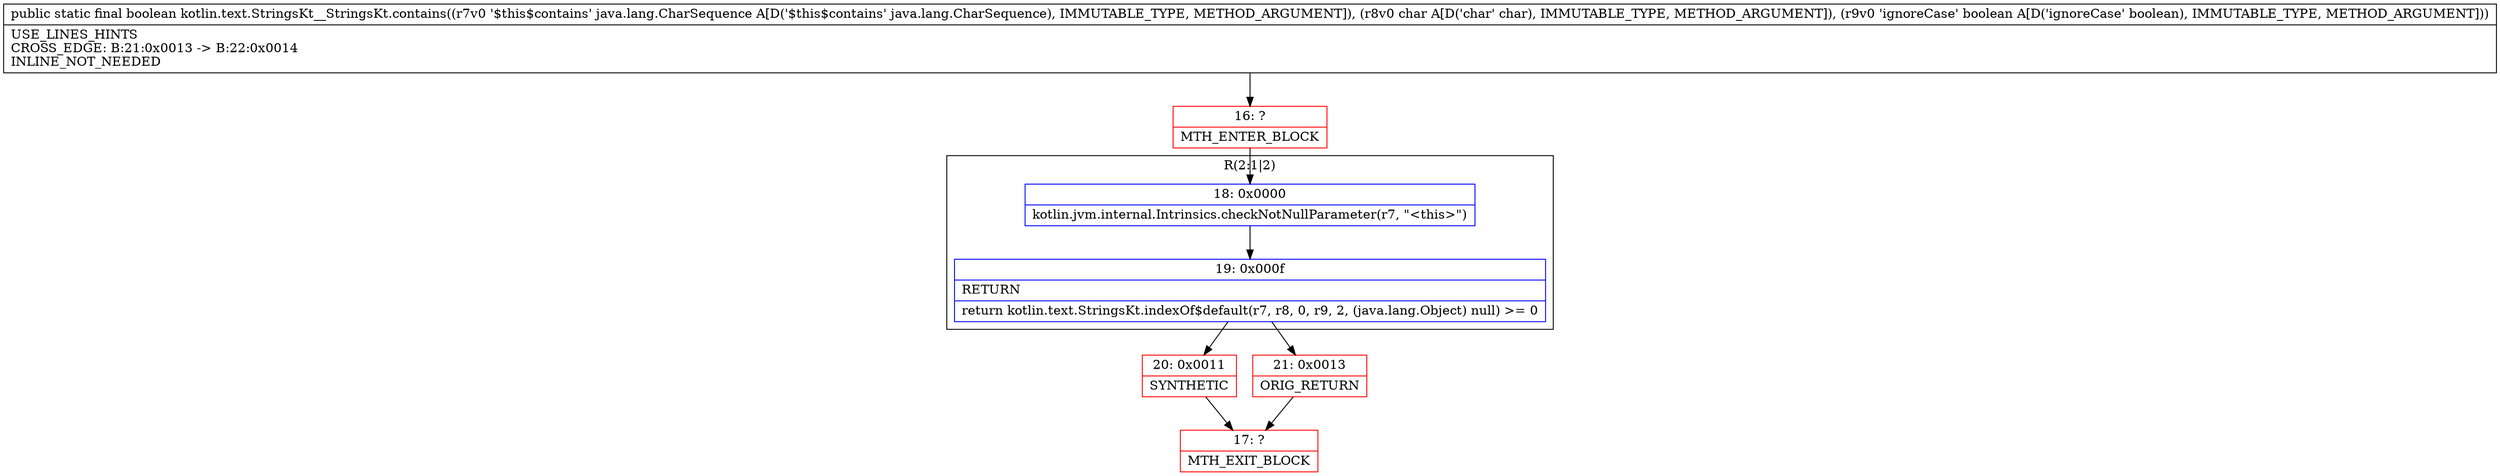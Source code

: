 digraph "CFG forkotlin.text.StringsKt__StringsKt.contains(Ljava\/lang\/CharSequence;CZ)Z" {
subgraph cluster_Region_1302060865 {
label = "R(2:1|2)";
node [shape=record,color=blue];
Node_18 [shape=record,label="{18\:\ 0x0000|kotlin.jvm.internal.Intrinsics.checkNotNullParameter(r7, \"\<this\>\")\l}"];
Node_19 [shape=record,label="{19\:\ 0x000f|RETURN\l|return kotlin.text.StringsKt.indexOf$default(r7, r8, 0, r9, 2, (java.lang.Object) null) \>= 0\l}"];
}
Node_16 [shape=record,color=red,label="{16\:\ ?|MTH_ENTER_BLOCK\l}"];
Node_20 [shape=record,color=red,label="{20\:\ 0x0011|SYNTHETIC\l}"];
Node_17 [shape=record,color=red,label="{17\:\ ?|MTH_EXIT_BLOCK\l}"];
Node_21 [shape=record,color=red,label="{21\:\ 0x0013|ORIG_RETURN\l}"];
MethodNode[shape=record,label="{public static final boolean kotlin.text.StringsKt__StringsKt.contains((r7v0 '$this$contains' java.lang.CharSequence A[D('$this$contains' java.lang.CharSequence), IMMUTABLE_TYPE, METHOD_ARGUMENT]), (r8v0 char A[D('char' char), IMMUTABLE_TYPE, METHOD_ARGUMENT]), (r9v0 'ignoreCase' boolean A[D('ignoreCase' boolean), IMMUTABLE_TYPE, METHOD_ARGUMENT]))  | USE_LINES_HINTS\lCROSS_EDGE: B:21:0x0013 \-\> B:22:0x0014\lINLINE_NOT_NEEDED\l}"];
MethodNode -> Node_16;Node_18 -> Node_19;
Node_19 -> Node_20;
Node_19 -> Node_21;
Node_16 -> Node_18;
Node_20 -> Node_17;
Node_21 -> Node_17;
}

